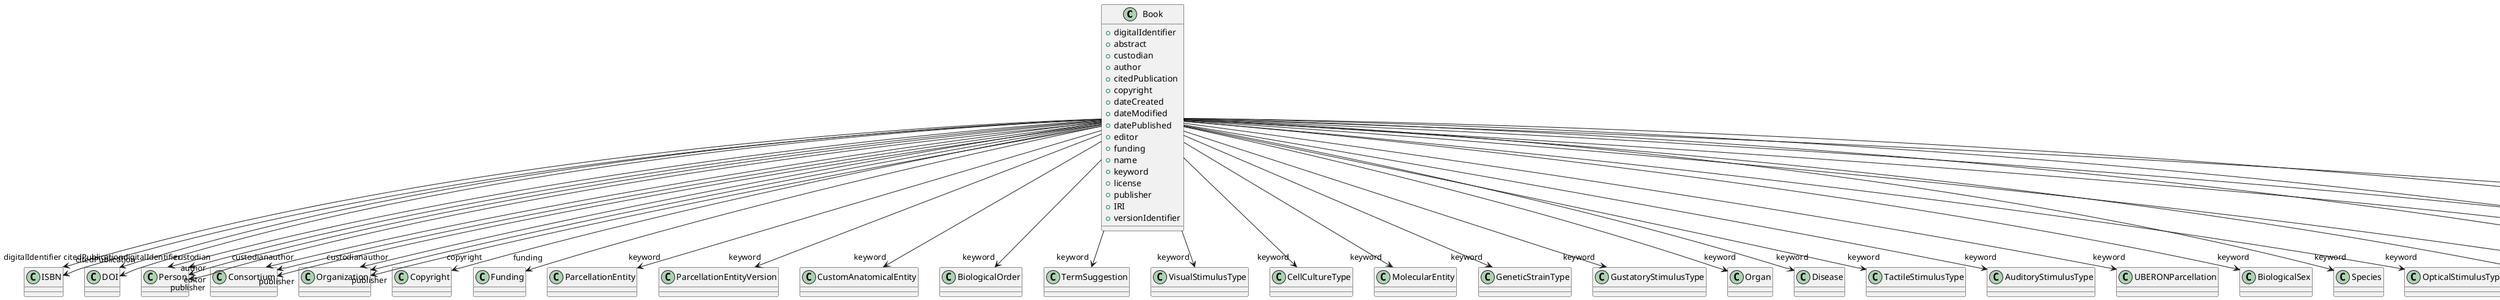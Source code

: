 @startuml
class Book {
+digitalIdentifier
+abstract
+custodian
+author
+citedPublication
+copyright
+dateCreated
+dateModified
+datePublished
+editor
+funding
+name
+keyword
+license
+publisher
+IRI
+versionIdentifier

}
Book -d-> "digitalIdentifier" ISBN
Book -d-> "digitalIdentifier" DOI
Book -d-> "custodian" Person
Book -d-> "custodian" Consortium
Book -d-> "custodian" Organization
Book -d-> "author" Person
Book -d-> "author" Consortium
Book -d-> "author" Organization
Book -d-> "citedPublication" DOI
Book -d-> "citedPublication" ISBN
Book -d-> "copyright" Copyright
Book -d-> "editor" Person
Book -d-> "funding" Funding
Book -d-> "keyword" ParcellationEntity
Book -d-> "keyword" ParcellationEntityVersion
Book -d-> "keyword" CustomAnatomicalEntity
Book -d-> "keyword" BiologicalOrder
Book -d-> "keyword" TermSuggestion
Book -d-> "keyword" VisualStimulusType
Book -d-> "keyword" CellCultureType
Book -d-> "keyword" MolecularEntity
Book -d-> "keyword" GeneticStrainType
Book -d-> "keyword" GustatoryStimulusType
Book -d-> "keyword" Organ
Book -d-> "keyword" Disease
Book -d-> "keyword" TactileStimulusType
Book -d-> "keyword" AuditoryStimulusType
Book -d-> "keyword" UBERONParcellation
Book -d-> "keyword" BiologicalSex
Book -d-> "keyword" Species
Book -d-> "keyword" OpticalStimulusType
Book -d-> "keyword" DiseaseModel
Book -d-> "keyword" OlfactoryStimulusType
Book -d-> "keyword" Handedness
Book -d-> "keyword" CellType
Book -d-> "keyword" BreedingType
Book -d-> "keyword" ElectericalStimulusType
Book -d-> "keyword" SubcellularEntity
Book -d-> "license" License
Book -d-> "publisher" Person
Book -d-> "publisher" Consortium
Book -d-> "publisher" Organization

@enduml